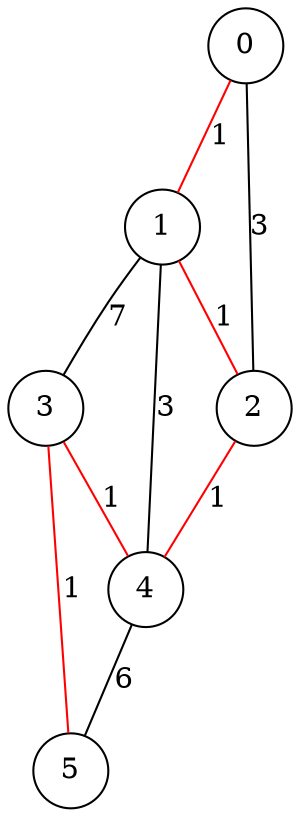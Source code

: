 graph MSTgviz {
	node [shape=circle]
	0
	1
	2
	3
	4
	5
	0 -- 1 [label=1 color=red]
	1 -- 2 [label=1 color=red]
	2 -- 4 [label=1 color=red]
	3 -- 4 [label=1 color=red]
	3 -- 5 [label=1 color=red]
	0 -- 2 [label=3 color=black]
	1 -- 4 [label=3 color=black]
	4 -- 5 [label=6 color=black]
	1 -- 3 [label=7 color=black]
}
